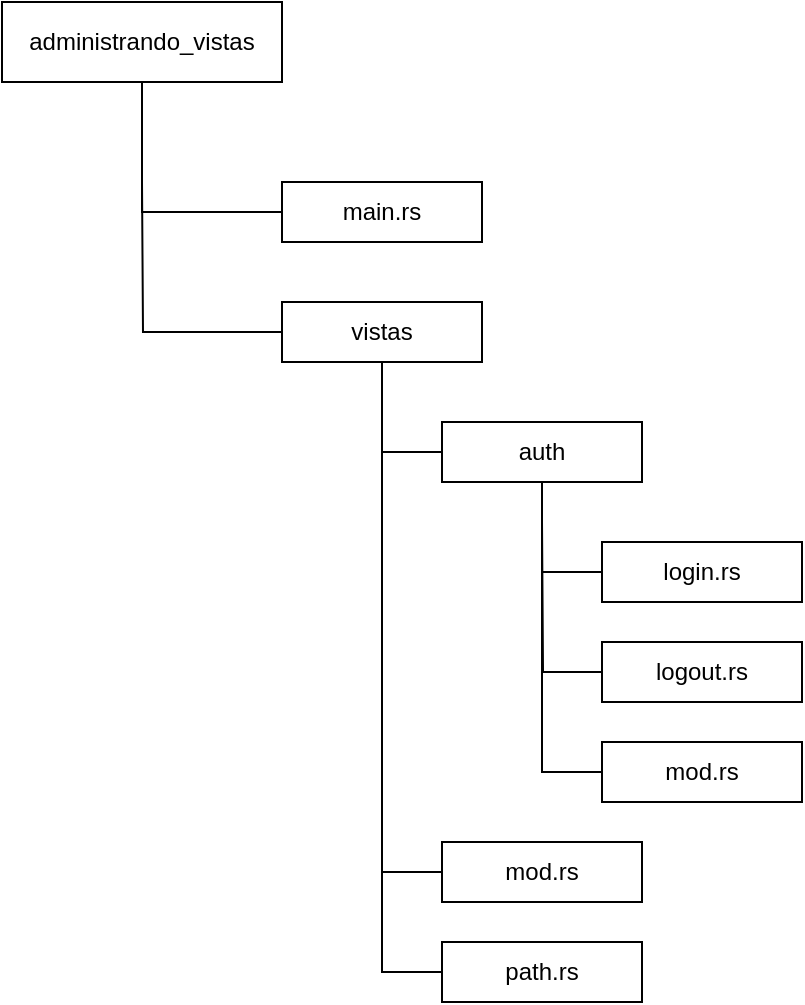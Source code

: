 <mxfile version="16.5.1" type="device"><diagram id="716qggxKGKd3mRVrfJ7B" name="Página-1"><mxGraphModel dx="1422" dy="873" grid="1" gridSize="10" guides="1" tooltips="1" connect="1" arrows="1" fold="1" page="1" pageScale="1" pageWidth="827" pageHeight="1169" math="0" shadow="0"><root><mxCell id="0"/><mxCell id="1" parent="0"/><mxCell id="cyQ-z6qjfEdoHE8ARMRE-10" style="edgeStyle=orthogonalEdgeStyle;rounded=0;orthogonalLoop=1;jettySize=auto;html=1;exitX=0.5;exitY=1;exitDx=0;exitDy=0;entryX=0;entryY=0.5;entryDx=0;entryDy=0;endArrow=none;endFill=0;" edge="1" parent="1" source="cyQ-z6qjfEdoHE8ARMRE-1" target="cyQ-z6qjfEdoHE8ARMRE-2"><mxGeometry relative="1" as="geometry"><mxPoint x="410" y="300" as="targetPoint"/></mxGeometry></mxCell><mxCell id="cyQ-z6qjfEdoHE8ARMRE-1" value="administrando_vistas" style="rounded=0;whiteSpace=wrap;html=1;" vertex="1" parent="1"><mxGeometry x="340" y="190" width="140" height="40" as="geometry"/></mxCell><mxCell id="cyQ-z6qjfEdoHE8ARMRE-2" value="main.rs" style="rounded=0;whiteSpace=wrap;html=1;" vertex="1" parent="1"><mxGeometry x="480" y="280" width="100" height="30" as="geometry"/></mxCell><mxCell id="cyQ-z6qjfEdoHE8ARMRE-12" style="edgeStyle=orthogonalEdgeStyle;rounded=0;orthogonalLoop=1;jettySize=auto;html=1;exitX=0;exitY=0.5;exitDx=0;exitDy=0;endArrow=none;endFill=0;" edge="1" parent="1" source="cyQ-z6qjfEdoHE8ARMRE-3"><mxGeometry relative="1" as="geometry"><mxPoint x="410" y="280" as="targetPoint"/></mxGeometry></mxCell><mxCell id="cyQ-z6qjfEdoHE8ARMRE-15" style="edgeStyle=orthogonalEdgeStyle;rounded=0;orthogonalLoop=1;jettySize=auto;html=1;exitX=0.5;exitY=1;exitDx=0;exitDy=0;endArrow=none;endFill=0;entryX=0;entryY=0.5;entryDx=0;entryDy=0;" edge="1" parent="1" source="cyQ-z6qjfEdoHE8ARMRE-3" target="cyQ-z6qjfEdoHE8ARMRE-9"><mxGeometry relative="1" as="geometry"><mxPoint x="530" y="680" as="targetPoint"/></mxGeometry></mxCell><mxCell id="cyQ-z6qjfEdoHE8ARMRE-3" value="vistas" style="rounded=0;whiteSpace=wrap;html=1;" vertex="1" parent="1"><mxGeometry x="480" y="340" width="100" height="30" as="geometry"/></mxCell><mxCell id="cyQ-z6qjfEdoHE8ARMRE-17" style="edgeStyle=none;rounded=0;orthogonalLoop=1;jettySize=auto;html=1;exitX=0;exitY=0.5;exitDx=0;exitDy=0;endArrow=none;endFill=0;" edge="1" parent="1" source="cyQ-z6qjfEdoHE8ARMRE-4"><mxGeometry relative="1" as="geometry"><mxPoint x="530" y="415" as="targetPoint"/></mxGeometry></mxCell><mxCell id="cyQ-z6qjfEdoHE8ARMRE-18" style="edgeStyle=orthogonalEdgeStyle;rounded=0;orthogonalLoop=1;jettySize=auto;html=1;exitX=0.5;exitY=1;exitDx=0;exitDy=0;endArrow=none;endFill=0;entryX=0;entryY=0.5;entryDx=0;entryDy=0;" edge="1" parent="1" source="cyQ-z6qjfEdoHE8ARMRE-4" target="cyQ-z6qjfEdoHE8ARMRE-5"><mxGeometry relative="1" as="geometry"><mxPoint x="610" y="480" as="targetPoint"/></mxGeometry></mxCell><mxCell id="cyQ-z6qjfEdoHE8ARMRE-4" value="auth" style="rounded=0;whiteSpace=wrap;html=1;" vertex="1" parent="1"><mxGeometry x="560" y="400" width="100" height="30" as="geometry"/></mxCell><mxCell id="cyQ-z6qjfEdoHE8ARMRE-5" value="login.rs" style="rounded=0;whiteSpace=wrap;html=1;" vertex="1" parent="1"><mxGeometry x="640" y="460" width="100" height="30" as="geometry"/></mxCell><mxCell id="cyQ-z6qjfEdoHE8ARMRE-19" style="edgeStyle=orthogonalEdgeStyle;rounded=0;orthogonalLoop=1;jettySize=auto;html=1;exitX=0;exitY=0.5;exitDx=0;exitDy=0;endArrow=none;endFill=0;" edge="1" parent="1" source="cyQ-z6qjfEdoHE8ARMRE-6"><mxGeometry relative="1" as="geometry"><mxPoint x="610" y="450" as="targetPoint"/></mxGeometry></mxCell><mxCell id="cyQ-z6qjfEdoHE8ARMRE-6" value="logout.rs" style="rounded=0;whiteSpace=wrap;html=1;" vertex="1" parent="1"><mxGeometry x="640" y="510" width="100" height="30" as="geometry"/></mxCell><mxCell id="cyQ-z6qjfEdoHE8ARMRE-20" style="edgeStyle=orthogonalEdgeStyle;rounded=0;orthogonalLoop=1;jettySize=auto;html=1;exitX=0;exitY=0.5;exitDx=0;exitDy=0;endArrow=none;endFill=0;entryX=0.5;entryY=1;entryDx=0;entryDy=0;" edge="1" parent="1" source="cyQ-z6qjfEdoHE8ARMRE-7" target="cyQ-z6qjfEdoHE8ARMRE-4"><mxGeometry relative="1" as="geometry"><mxPoint x="610" y="575" as="targetPoint"/></mxGeometry></mxCell><mxCell id="cyQ-z6qjfEdoHE8ARMRE-7" value="mod.rs" style="rounded=0;whiteSpace=wrap;html=1;" vertex="1" parent="1"><mxGeometry x="640" y="560" width="100" height="30" as="geometry"/></mxCell><mxCell id="cyQ-z6qjfEdoHE8ARMRE-16" style="edgeStyle=none;rounded=0;orthogonalLoop=1;jettySize=auto;html=1;exitX=0;exitY=0.5;exitDx=0;exitDy=0;endArrow=none;endFill=0;" edge="1" parent="1" source="cyQ-z6qjfEdoHE8ARMRE-8"><mxGeometry relative="1" as="geometry"><mxPoint x="530" y="625" as="targetPoint"/></mxGeometry></mxCell><mxCell id="cyQ-z6qjfEdoHE8ARMRE-8" value="mod.rs" style="rounded=0;whiteSpace=wrap;html=1;" vertex="1" parent="1"><mxGeometry x="560" y="610" width="100" height="30" as="geometry"/></mxCell><mxCell id="cyQ-z6qjfEdoHE8ARMRE-9" value="path.rs" style="rounded=0;whiteSpace=wrap;html=1;" vertex="1" parent="1"><mxGeometry x="560" y="660" width="100" height="30" as="geometry"/></mxCell></root></mxGraphModel></diagram></mxfile>